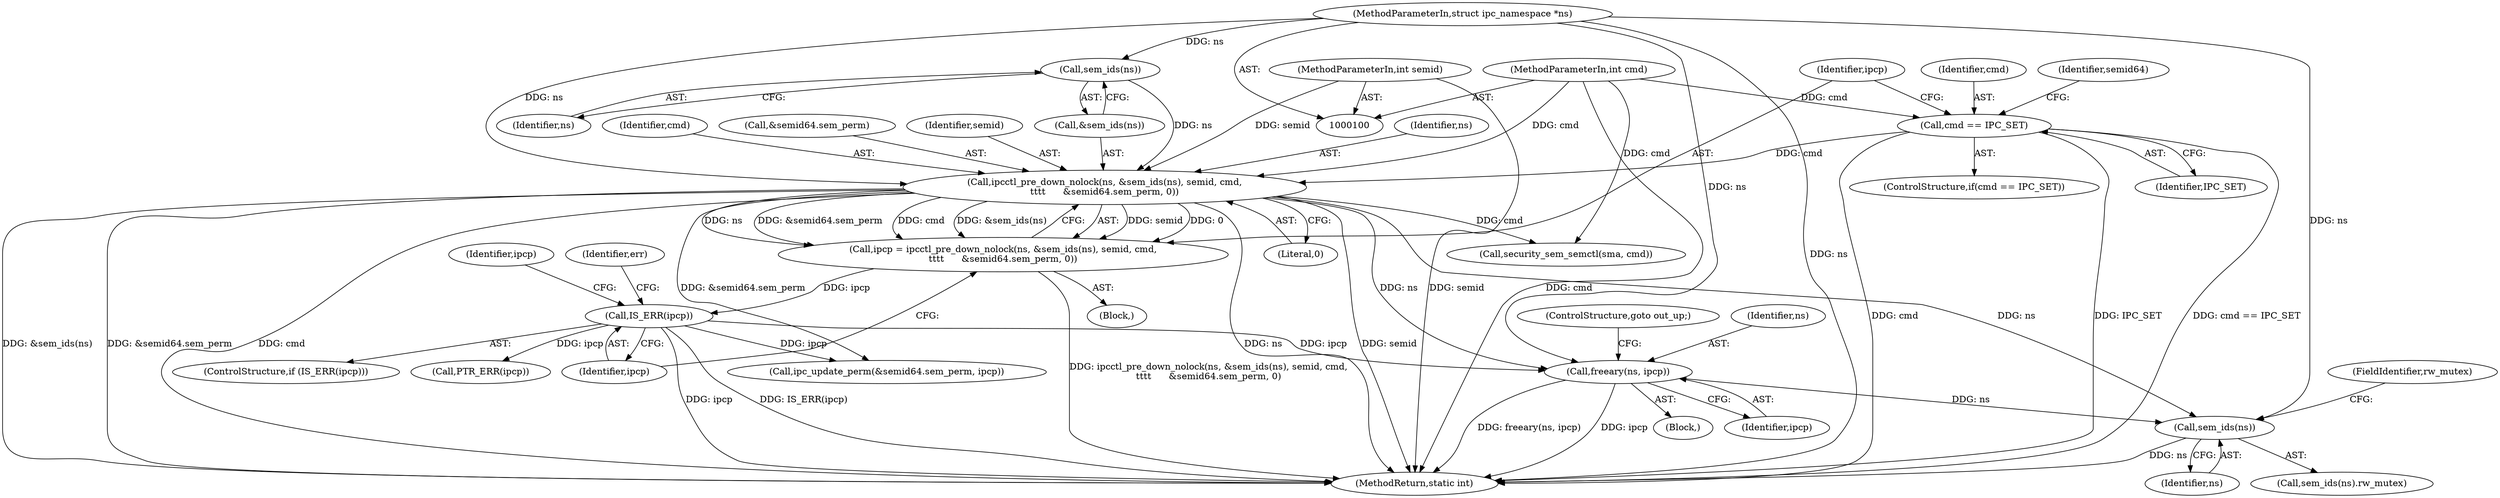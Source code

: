 digraph "0_linux_6062a8dc0517bce23e3c2f7d2fea5e22411269a3_11@API" {
"1000164" [label="(Call,freeary(ns, ipcp))"];
"1000127" [label="(Call,ipcctl_pre_down_nolock(ns, &sem_ids(ns), semid, cmd,\n\t\t\t\t      &semid64.sem_perm, 0))"];
"1000130" [label="(Call,sem_ids(ns))"];
"1000101" [label="(MethodParameterIn,struct ipc_namespace *ns)"];
"1000102" [label="(MethodParameterIn,int semid)"];
"1000112" [label="(Call,cmd == IPC_SET)"];
"1000103" [label="(MethodParameterIn,int cmd)"];
"1000140" [label="(Call,IS_ERR(ipcp))"];
"1000125" [label="(Call,ipcp = ipcctl_pre_down_nolock(ns, &sem_ids(ns), semid, cmd,\n\t\t\t\t      &semid64.sem_perm, 0))"];
"1000207" [label="(Call,sem_ids(ns))"];
"1000139" [label="(ControlStructure,if (IS_ERR(ipcp)))"];
"1000166" [label="(Identifier,ipcp)"];
"1000126" [label="(Identifier,ipcp)"];
"1000128" [label="(Identifier,ns)"];
"1000130" [label="(Call,sem_ids(ns))"];
"1000212" [label="(MethodReturn,static int)"];
"1000167" [label="(ControlStructure,goto out_up;)"];
"1000143" [label="(Call,PTR_ERR(ipcp))"];
"1000157" [label="(Block,)"];
"1000206" [label="(Call,sem_ids(ns).rw_mutex)"];
"1000111" [label="(ControlStructure,if(cmd == IPC_SET))"];
"1000141" [label="(Identifier,ipcp)"];
"1000140" [label="(Call,IS_ERR(ipcp))"];
"1000165" [label="(Identifier,ns)"];
"1000113" [label="(Identifier,cmd)"];
"1000164" [label="(Call,freeary(ns, ipcp))"];
"1000101" [label="(MethodParameterIn,struct ipc_namespace *ns)"];
"1000119" [label="(Identifier,semid64)"];
"1000138" [label="(Literal,0)"];
"1000147" [label="(Call,security_sem_semctl(sma, cmd))"];
"1000146" [label="(Identifier,err)"];
"1000129" [label="(Call,&sem_ids(ns))"];
"1000133" [label="(Identifier,cmd)"];
"1000207" [label="(Call,sem_ids(ns))"];
"1000131" [label="(Identifier,ns)"];
"1000125" [label="(Call,ipcp = ipcctl_pre_down_nolock(ns, &sem_ids(ns), semid, cmd,\n\t\t\t\t      &semid64.sem_perm, 0))"];
"1000127" [label="(Call,ipcctl_pre_down_nolock(ns, &sem_ids(ns), semid, cmd,\n\t\t\t\t      &semid64.sem_perm, 0))"];
"1000112" [label="(Call,cmd == IPC_SET)"];
"1000103" [label="(MethodParameterIn,int cmd)"];
"1000106" [label="(Block,)"];
"1000102" [label="(MethodParameterIn,int semid)"];
"1000176" [label="(Call,ipc_update_perm(&semid64.sem_perm, ipcp))"];
"1000134" [label="(Call,&semid64.sem_perm)"];
"1000132" [label="(Identifier,semid)"];
"1000114" [label="(Identifier,IPC_SET)"];
"1000209" [label="(FieldIdentifier,rw_mutex)"];
"1000208" [label="(Identifier,ns)"];
"1000144" [label="(Identifier,ipcp)"];
"1000164" -> "1000157"  [label="AST: "];
"1000164" -> "1000166"  [label="CFG: "];
"1000165" -> "1000164"  [label="AST: "];
"1000166" -> "1000164"  [label="AST: "];
"1000167" -> "1000164"  [label="CFG: "];
"1000164" -> "1000212"  [label="DDG: freeary(ns, ipcp)"];
"1000164" -> "1000212"  [label="DDG: ipcp"];
"1000127" -> "1000164"  [label="DDG: ns"];
"1000101" -> "1000164"  [label="DDG: ns"];
"1000140" -> "1000164"  [label="DDG: ipcp"];
"1000164" -> "1000207"  [label="DDG: ns"];
"1000127" -> "1000125"  [label="AST: "];
"1000127" -> "1000138"  [label="CFG: "];
"1000128" -> "1000127"  [label="AST: "];
"1000129" -> "1000127"  [label="AST: "];
"1000132" -> "1000127"  [label="AST: "];
"1000133" -> "1000127"  [label="AST: "];
"1000134" -> "1000127"  [label="AST: "];
"1000138" -> "1000127"  [label="AST: "];
"1000125" -> "1000127"  [label="CFG: "];
"1000127" -> "1000212"  [label="DDG: ns"];
"1000127" -> "1000212"  [label="DDG: semid"];
"1000127" -> "1000212"  [label="DDG: &sem_ids(ns)"];
"1000127" -> "1000212"  [label="DDG: &semid64.sem_perm"];
"1000127" -> "1000212"  [label="DDG: cmd"];
"1000127" -> "1000125"  [label="DDG: semid"];
"1000127" -> "1000125"  [label="DDG: 0"];
"1000127" -> "1000125"  [label="DDG: ns"];
"1000127" -> "1000125"  [label="DDG: &semid64.sem_perm"];
"1000127" -> "1000125"  [label="DDG: cmd"];
"1000127" -> "1000125"  [label="DDG: &sem_ids(ns)"];
"1000130" -> "1000127"  [label="DDG: ns"];
"1000101" -> "1000127"  [label="DDG: ns"];
"1000102" -> "1000127"  [label="DDG: semid"];
"1000112" -> "1000127"  [label="DDG: cmd"];
"1000103" -> "1000127"  [label="DDG: cmd"];
"1000127" -> "1000147"  [label="DDG: cmd"];
"1000127" -> "1000176"  [label="DDG: &semid64.sem_perm"];
"1000127" -> "1000207"  [label="DDG: ns"];
"1000130" -> "1000129"  [label="AST: "];
"1000130" -> "1000131"  [label="CFG: "];
"1000131" -> "1000130"  [label="AST: "];
"1000129" -> "1000130"  [label="CFG: "];
"1000101" -> "1000130"  [label="DDG: ns"];
"1000101" -> "1000100"  [label="AST: "];
"1000101" -> "1000212"  [label="DDG: ns"];
"1000101" -> "1000207"  [label="DDG: ns"];
"1000102" -> "1000100"  [label="AST: "];
"1000102" -> "1000212"  [label="DDG: semid"];
"1000112" -> "1000111"  [label="AST: "];
"1000112" -> "1000114"  [label="CFG: "];
"1000113" -> "1000112"  [label="AST: "];
"1000114" -> "1000112"  [label="AST: "];
"1000119" -> "1000112"  [label="CFG: "];
"1000126" -> "1000112"  [label="CFG: "];
"1000112" -> "1000212"  [label="DDG: IPC_SET"];
"1000112" -> "1000212"  [label="DDG: cmd == IPC_SET"];
"1000112" -> "1000212"  [label="DDG: cmd"];
"1000103" -> "1000112"  [label="DDG: cmd"];
"1000103" -> "1000100"  [label="AST: "];
"1000103" -> "1000212"  [label="DDG: cmd"];
"1000103" -> "1000147"  [label="DDG: cmd"];
"1000140" -> "1000139"  [label="AST: "];
"1000140" -> "1000141"  [label="CFG: "];
"1000141" -> "1000140"  [label="AST: "];
"1000144" -> "1000140"  [label="CFG: "];
"1000146" -> "1000140"  [label="CFG: "];
"1000140" -> "1000212"  [label="DDG: ipcp"];
"1000140" -> "1000212"  [label="DDG: IS_ERR(ipcp)"];
"1000125" -> "1000140"  [label="DDG: ipcp"];
"1000140" -> "1000143"  [label="DDG: ipcp"];
"1000140" -> "1000176"  [label="DDG: ipcp"];
"1000125" -> "1000106"  [label="AST: "];
"1000126" -> "1000125"  [label="AST: "];
"1000141" -> "1000125"  [label="CFG: "];
"1000125" -> "1000212"  [label="DDG: ipcctl_pre_down_nolock(ns, &sem_ids(ns), semid, cmd,\n\t\t\t\t      &semid64.sem_perm, 0)"];
"1000207" -> "1000206"  [label="AST: "];
"1000207" -> "1000208"  [label="CFG: "];
"1000208" -> "1000207"  [label="AST: "];
"1000209" -> "1000207"  [label="CFG: "];
"1000207" -> "1000212"  [label="DDG: ns"];
}
